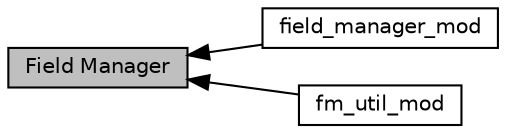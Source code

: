 digraph "Field Manager"
{
  edge [fontname="Helvetica",fontsize="10",labelfontname="Helvetica",labelfontsize="10"];
  node [fontname="Helvetica",fontsize="10",shape=box];
  rankdir=LR;
  Node2 [label="field_manager_mod",height=0.2,width=0.4,color="black", fillcolor="white", style="filled",URL="$group__field__manager__mod.html",tooltip="Reads entries from a field table and stores this information along with the type of field it belongs ..."];
  Node1 [label="Field Manager",height=0.2,width=0.4,color="black", fillcolor="grey75", style="filled", fontcolor="black",tooltip="Modules and associated files in the field_manager directory."];
  Node3 [label="fm_util_mod",height=0.2,width=0.4,color="black", fillcolor="white", style="filled",URL="$group__fm__util__mod.html",tooltip="This module provides utility routines for the field manager."];
  Node1->Node2 [shape=plaintext, dir="back", style="solid"];
  Node1->Node3 [shape=plaintext, dir="back", style="solid"];
}
